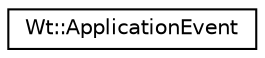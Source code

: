 digraph "Graphical Class Hierarchy"
{
 // LATEX_PDF_SIZE
  edge [fontname="Helvetica",fontsize="10",labelfontname="Helvetica",labelfontsize="10"];
  node [fontname="Helvetica",fontsize="10",shape=record];
  rankdir="LR";
  Node0 [label="Wt::ApplicationEvent",height=0.2,width=0.4,color="black", fillcolor="white", style="filled",URL="$structWt_1_1ApplicationEvent.html",tooltip=" "];
}
